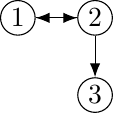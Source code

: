 \documentclass[tikz]{standalone}
\usetikzlibrary{arrows, arrows.meta, calc, positioning}
\tikzset{arrow/.style = {-{Latex[length=.5em]}}}
\begin{document}
\begin{tikzpicture}
    \begin{scope}[every node/.style = {draw, circle, minimum size = 1.25em, inner sep=0pt}]
        \node[draw] (1) at (0,0) {1};
        \node[draw] (2) [right=1.5em of 1] {2};
        \node[draw] (3) [below=1.5em of 2] {3};

        \draw[arrow] (1) to (2);
        \draw[arrow] (2) to (1);
        \draw[arrow] (2) to (3);
    \end{scope}
\end{tikzpicture}
\end{document}

